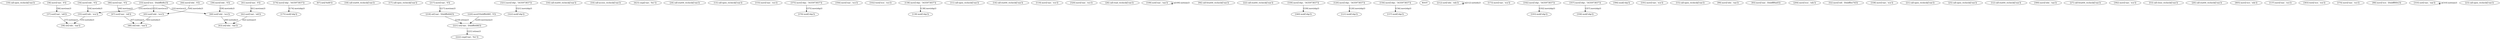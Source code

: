 digraph "" {
"[19] call-open_recheck" [label="[19] call-open_recheck(['eax'])"];
"[34] mov" [label="[34] mov(['edx', '0'])"];
"[174] mov" [label="[174] mov(['ebp', '3435973837'])"];
"[67] int" [label="[67] int(['0x80'])"];
"[18] call-stat64_recheck" [label="[18] call-stat64_recheck(['eax'])"];
"[33] mov" [label="[33] mov(['ecx', '[0xbfffef6c]'])"];
"[17] call-open_recheck" [label="[17] call-open_recheck(['eax'])"];
"[217] mov" [label="[217] mov(['eax', '0'])"];
"[322] mul" [label="[322] mul(['ebp'])"];
"[45] xor" [label="[45] xor(['edx', 'ecx'])"];
"[16] call-stat64_recheck" [label="[16] call-stat64_recheck(['eax'])"];
"[10] call-access_recheck" [label="[10] call-access_recheck(['eax'])"];
"[423] cmp" [label="[423] cmp(['eax', '0x1'])"];
"[24] call-stat64_recheck" [label="[24] call-stat64_recheck(['eax'])"];
"[13] call-open_recheck" [label="[13] call-open_recheck(['eax'])"];
"[155] mov" [label="[155] mov(['eax', 'ecx'])"];
"[375] mov" [label="[375] mov(['ebp', '3435973837'])"];
"[356] mov" [label="[356] mov(['eax', 'ecx'])"];
"[102] test" [label="[102] test(['ecx', 'ecx'])"];
"[138] mov" [label="[138] mov(['ebp', '3435973837'])"];
"[40] xor" [label="[40] xor(['edx', 'ecx'])"];
"[11] call-open_recheck" [label="[11] call-open_recheck(['eax'])"];
"[14] call-stat64_recheck" [label="[14] call-stat64_recheck(['eax'])"];
"[119] mov" [label="[119] mov(['eax', 'ecx'])"];
"[320] mov" [label="[320] mov(['eax', 'ecx'])"];
"[39] mov" [label="[39] mov(['edx', '0'])"];
"[26] call-read_recheck" [label="[26] call-read_recheck(['eax'])"];
"[109] xor" [label="[109] xor(['eax', 'eax'])"];
"[94] call-fstat64_recheck" [label="[94] call-fstat64_recheck(['eax'])"];
"[139] mul" [label="[139] mul(['ebp'])"];
"[48] or" [label="[48] or(['edx', 'eax'])"];
"[36] mov" [label="[36] mov(['eax', '0'])"];
"[22] call-stat64_recheck" [label="[22] call-stat64_recheck(['eax'])"];
"[340] mul" [label="[340] mul(['ebp'])"];
"[121] mul" [label="[121] mul(['ebp'])"];
"[37] xor" [label="[37] xor(['eax', 'edi'])"];
"[47] xor" [label="[47] xor(['eax', 'edi'])"];
"[156] mov" [label="[156] mov(['ebp', '3435973837'])"];
"[44] mov" [label="[44] mov(['edx', '0'])"];
ROOT;
"[212] xor" [label="[212] xor(['edx', 'edx'])"];
"[173] mov" [label="[173] mov(['eax', 'ecx'])"];
"[192] mov" [label="[192] mov(['ebp', '3435973837'])"];
"[357] mov" [label="[357] mov(['ebp', '3435973837'])"];
"[220] mov" [label="[220] mov(['[0xbfffefd8]', '0'])"];
"[221] or" [label="[221] or(['eax', '[0xbfffefd8]'])"];
"[394] mul" [label="[394] mul(['ebp'])"];
"[191] mov" [label="[191] mov(['eax', 'ecx'])"];
"[15] call-open_recheck" [label="[15] call-open_recheck(['eax'])"];
"[99] mov" [label="[99] mov(['edx', 'eax'])"];
"[376] mul" [label="[376] mul(['ebp'])"];
"[120] mov" [label="[120] mov(['ebp', '3435973837'])"];
"[218] or" [label="[218] or(['eax', '[0xbfffefd4]'])"];
"[93] mov" [label="[93] mov(['eax', '[0xbffff4a0]'])"];
"[204] mov" [label="[204] mov(['ecx', 'edx'])"];
"[38] or" [label="[38] or(['edx', 'eax'])"];
"[35] xor" [label="[35] xor(['edx', 'ecx'])"];
"[42] xor" [label="[42] xor(['eax', 'edi'])"];
"[52] mov" [label="[52] mov(['edi', '[0xbfffee74]'])"];
"[338] mov" [label="[338] mov(['eax', 'ecx'])"];
"[193] mul" [label="[193] mul(['ebp'])"];
"[175] mul" [label="[175] mul(['ebp'])"];
"[43] or" [label="[43] or(['edx', 'eax'])"];
"[21] call-open_recheck" [label="[21] call-open_recheck(['eax'])"];
"[25] call-open_recheck" [label="[25] call-open_recheck(['eax'])"];
"[321] mov" [label="[321] mov(['ebp', '3435973837'])"];
"[12] call-stat64_recheck" [label="[12] call-stat64_recheck(['eax'])"];
"[300] mov" [label="[300] mov(['edx', 'eax'])"];
"[27] call-fstat64_recheck" [label="[27] call-fstat64_recheck(['eax'])"];
"[392] mov" [label="[392] mov(['eax', 'ecx'])"];
"[53] call-close_recheck" [label="[53] call-close_recheck(['eax'])"];
"[222] cmp" [label="[222] cmp(['eax', '0x1'])"];
"[358] mul" [label="[358] mul(['ebp'])"];
"[20] call-stat64_recheck" [label="[20] call-stat64_recheck(['eax'])"];
"[405] mov" [label="[405] mov(['ecx', 'edx'])"];
"[137] mov" [label="[137] mov(['eax', 'ecx'])"];
"[41] mov" [label="[41] mov(['eax', '0'])"];
"[303] test" [label="[303] test(['ecx', 'ecx'])"];
"[339] mov" [label="[339] mov(['ebp', '3435973837'])"];
"[374] mov" [label="[374] mov(['eax', 'ecx'])"];
"[90] mov" [label="[90] mov(['ecx', '[0xbffff49c]'])"];
"[157] mul" [label="[157] mul(['ebp'])"];
"[310] xor" [label="[310] xor(['eax', 'eax'])"];
"[23] call-open_recheck" [label="[23] call-open_recheck(['eax'])"];
"[46] mov" [label="[46] mov(['eax', '0'])"];
"[34] mov" -> "[35] xor"  [label="[34] mov(edx)3"];
"[174] mov" -> "[175] mul"  [label="[174] mov(ebp)3"];
"[33] mov" -> "[35] xor"  [label="[33] mov(ecx)3"];
"[33] mov" -> "[40] xor"  [label="[33] mov(ecx)3"];
"[33] mov" -> "[45] xor"  [label="[33] mov(ecx)3"];
"[217] mov" -> "[218] or"  [label="[217] mov(eax)3"];
"[45] xor" -> "[48] or"  [label="[45] xor(edx)3"];
"[375] mov" -> "[376] mul"  [label="[375] mov(ebp)3"];
"[138] mov" -> "[139] mul"  [label="[138] mov(ebp)3"];
"[40] xor" -> "[43] or"  [label="[40] xor(edx)3"];
"[39] mov" -> "[40] xor"  [label="[39] mov(edx)3"];
"[109] xor" -> "[109] xor"  [label="[109] xor(eax)3"];
"[36] mov" -> "[37] xor"  [label="[36] mov(eax)3"];
"[37] xor" -> "[38] or"  [label="[37] xor(eax)3"];
"[47] xor" -> "[48] or"  [label="[47] xor(eax)3"];
"[156] mov" -> "[157] mul"  [label="[156] mov(ebp)3"];
"[44] mov" -> "[45] xor"  [label="[44] mov(edx)3"];
"[212] xor" -> "[212] xor"  [label="[212] xor(edx)3"];
"[192] mov" -> "[193] mul"  [label="[192] mov(ebp)3"];
"[357] mov" -> "[358] mul"  [label="[357] mov(ebp)3"];
"[220] mov" -> "[221] or"  [label="[220] mov(mem)3"];
"[221] or" -> "[222] cmp"  [label="[221] or(eax)3"];
"[120] mov" -> "[121] mul"  [label="[120] mov(ebp)3"];
"[218] or" -> "[221] or"  [label="[218] or(eax)3"];
"[35] xor" -> "[38] or"  [label="[35] xor(edx)3"];
"[42] xor" -> "[43] or"  [label="[42] xor(eax)3"];
"[321] mov" -> "[322] mul"  [label="[321] mov(ebp)3"];
"[41] mov" -> "[42] xor"  [label="[41] mov(eax)3"];
"[339] mov" -> "[340] mul"  [label="[339] mov(ebp)3"];
"[310] xor" -> "[310] xor"  [label="[310] xor(eax)3"];
"[46] mov" -> "[47] xor"  [label="[46] mov(eax)3"];
}
